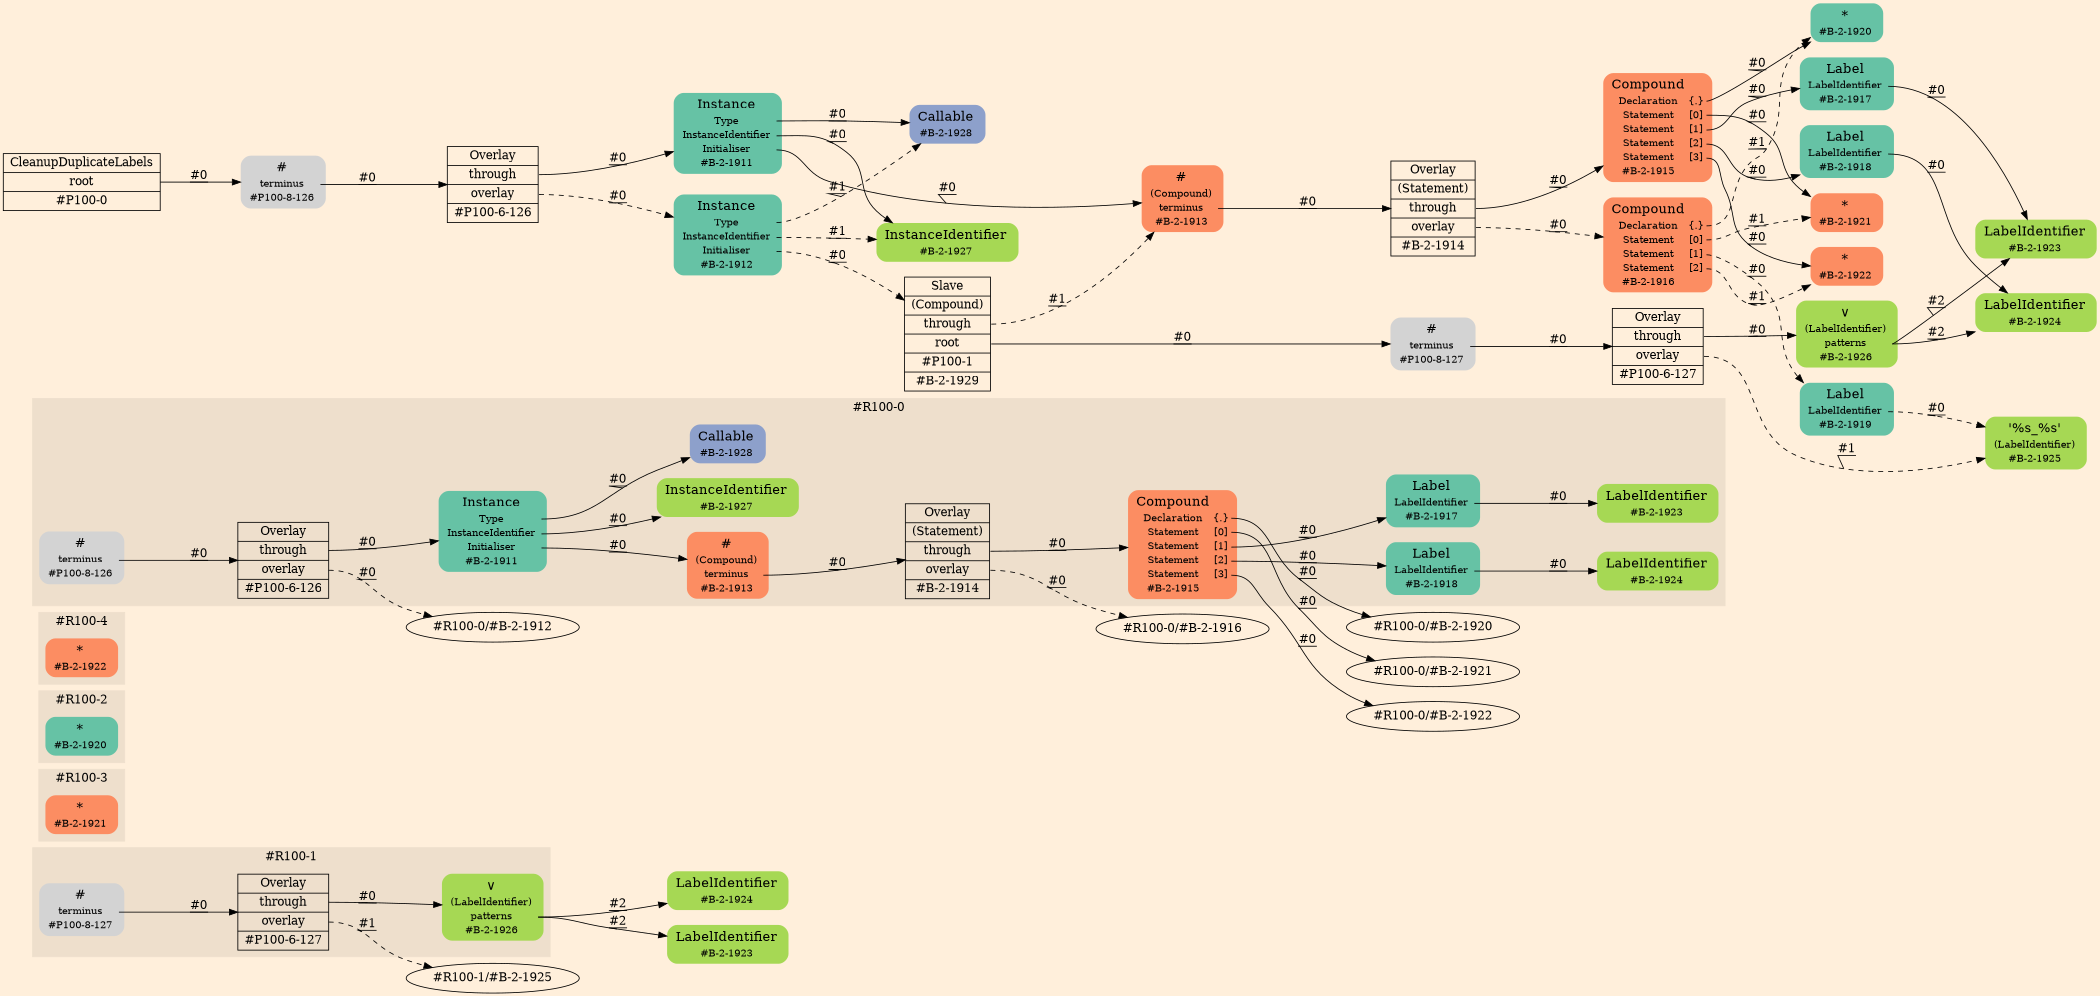 digraph Inferno {
graph [
rankdir = "LR"
ranksep = 1.0
size = "14,20"
bgcolor = antiquewhite1
color = black
fontcolor = black
];
node [
];
subgraph "cluster#R100-1" {
label = "#R100-1"
style = "filled"
color = antiquewhite2
"#R100-1/#B-2-1926" [
shape = "plaintext"
fillcolor = "/set28/5"
label = <<TABLE BORDER="0" CELLBORDER="0" CELLSPACING="0">
 <TR>
  <TD><FONT POINT-SIZE="16.0">∨</FONT></TD>
  <TD></TD>
 </TR>
 <TR>
  <TD>(LabelIdentifier)</TD>
  <TD PORT="port0"></TD>
 </TR>
 <TR>
  <TD>patterns</TD>
  <TD PORT="port1"></TD>
 </TR>
 <TR>
  <TD>#B-2-1926</TD>
  <TD PORT="port2"></TD>
 </TR>
</TABLE>>
style = "rounded,filled"
fontsize = "12"
];
"#R100-1/#P100-8-127" [
shape = "plaintext"
label = <<TABLE BORDER="0" CELLBORDER="0" CELLSPACING="0">
 <TR>
  <TD><FONT POINT-SIZE="16.0">#</FONT></TD>
  <TD></TD>
 </TR>
 <TR>
  <TD>terminus</TD>
  <TD PORT="port0"></TD>
 </TR>
 <TR>
  <TD>#P100-8-127</TD>
  <TD PORT="port1"></TD>
 </TR>
</TABLE>>
style = "rounded,filled"
fontsize = "12"
];
"#R100-1/#P100-6-127" [
shape = "record"
fillcolor = antiquewhite2
label = "<fixed> Overlay | <port0> through | <port1> overlay | <port2> #P100-6-127"
style = "filled"
fontsize = "14"
color = black
fontcolor = black
];
}
"#R100-1/#B-2-1924" [
shape = "plaintext"
fillcolor = "/set28/5"
label = <<TABLE BORDER="0" CELLBORDER="0" CELLSPACING="0">
 <TR>
  <TD><FONT POINT-SIZE="16.0">LabelIdentifier</FONT></TD>
  <TD></TD>
 </TR>
 <TR>
  <TD>#B-2-1924</TD>
  <TD PORT="port0"></TD>
 </TR>
</TABLE>>
style = "rounded,filled"
fontsize = "12"
];
"#R100-1/#B-2-1923" [
shape = "plaintext"
fillcolor = "/set28/5"
label = <<TABLE BORDER="0" CELLBORDER="0" CELLSPACING="0">
 <TR>
  <TD><FONT POINT-SIZE="16.0">LabelIdentifier</FONT></TD>
  <TD></TD>
 </TR>
 <TR>
  <TD>#B-2-1923</TD>
  <TD PORT="port0"></TD>
 </TR>
</TABLE>>
style = "rounded,filled"
fontsize = "12"
];
"#R100-1/#B-2-1926":port1 -> "#R100-1/#B-2-1923" [style="solid"
label = "#2"
decorate = true
color = black
fontcolor = black
];
"#R100-1/#B-2-1926":port1 -> "#R100-1/#B-2-1924" [style="solid"
label = "#2"
decorate = true
color = black
fontcolor = black
];
"#R100-1/#P100-8-127":port0 -> "#R100-1/#P100-6-127" [style="solid"
label = "#0"
decorate = true
color = black
fontcolor = black
];
"#R100-1/#P100-6-127":port0 -> "#R100-1/#B-2-1926" [style="solid"
label = "#0"
decorate = true
color = black
fontcolor = black
];
"#R100-1/#P100-6-127":port1 -> "#R100-1/#B-2-1925" [style="dashed"
label = "#1"
decorate = true
color = black
fontcolor = black
];
subgraph "cluster#R100-3" {
label = "#R100-3"
style = "filled"
color = antiquewhite2
"#R100-3/#B-2-1921" [
shape = "plaintext"
fillcolor = "/set28/2"
label = <<TABLE BORDER="0" CELLBORDER="0" CELLSPACING="0">
 <TR>
  <TD><FONT POINT-SIZE="16.0">*</FONT></TD>
  <TD></TD>
 </TR>
 <TR>
  <TD>#B-2-1921</TD>
  <TD PORT="port0"></TD>
 </TR>
</TABLE>>
style = "rounded,filled"
fontsize = "12"
];
}
subgraph "cluster#R100-2" {
label = "#R100-2"
style = "filled"
color = antiquewhite2
"#R100-2/#B-2-1920" [
shape = "plaintext"
fillcolor = "/set28/1"
label = <<TABLE BORDER="0" CELLBORDER="0" CELLSPACING="0">
 <TR>
  <TD><FONT POINT-SIZE="16.0">*</FONT></TD>
  <TD></TD>
 </TR>
 <TR>
  <TD>#B-2-1920</TD>
  <TD PORT="port0"></TD>
 </TR>
</TABLE>>
style = "rounded,filled"
fontsize = "12"
];
}
subgraph "cluster#R100-4" {
label = "#R100-4"
style = "filled"
color = antiquewhite2
"#R100-4/#B-2-1922" [
shape = "plaintext"
fillcolor = "/set28/2"
label = <<TABLE BORDER="0" CELLBORDER="0" CELLSPACING="0">
 <TR>
  <TD><FONT POINT-SIZE="16.0">*</FONT></TD>
  <TD></TD>
 </TR>
 <TR>
  <TD>#B-2-1922</TD>
  <TD PORT="port0"></TD>
 </TR>
</TABLE>>
style = "rounded,filled"
fontsize = "12"
];
}
subgraph "cluster#R100-0" {
label = "#R100-0"
style = "filled"
color = antiquewhite2
"#R100-0/#B-2-1924" [
shape = "plaintext"
fillcolor = "/set28/5"
label = <<TABLE BORDER="0" CELLBORDER="0" CELLSPACING="0">
 <TR>
  <TD><FONT POINT-SIZE="16.0">LabelIdentifier</FONT></TD>
  <TD></TD>
 </TR>
 <TR>
  <TD>#B-2-1924</TD>
  <TD PORT="port0"></TD>
 </TR>
</TABLE>>
style = "rounded,filled"
fontsize = "12"
];
"#R100-0/#B-2-1923" [
shape = "plaintext"
fillcolor = "/set28/5"
label = <<TABLE BORDER="0" CELLBORDER="0" CELLSPACING="0">
 <TR>
  <TD><FONT POINT-SIZE="16.0">LabelIdentifier</FONT></TD>
  <TD></TD>
 </TR>
 <TR>
  <TD>#B-2-1923</TD>
  <TD PORT="port0"></TD>
 </TR>
</TABLE>>
style = "rounded,filled"
fontsize = "12"
];
"#R100-0/#B-2-1915" [
shape = "plaintext"
fillcolor = "/set28/2"
label = <<TABLE BORDER="0" CELLBORDER="0" CELLSPACING="0">
 <TR>
  <TD><FONT POINT-SIZE="16.0">Compound</FONT></TD>
  <TD></TD>
 </TR>
 <TR>
  <TD>Declaration</TD>
  <TD PORT="port0">{.}</TD>
 </TR>
 <TR>
  <TD>Statement</TD>
  <TD PORT="port1">[0]</TD>
 </TR>
 <TR>
  <TD>Statement</TD>
  <TD PORT="port2">[1]</TD>
 </TR>
 <TR>
  <TD>Statement</TD>
  <TD PORT="port3">[2]</TD>
 </TR>
 <TR>
  <TD>Statement</TD>
  <TD PORT="port4">[3]</TD>
 </TR>
 <TR>
  <TD>#B-2-1915</TD>
  <TD PORT="port5"></TD>
 </TR>
</TABLE>>
style = "rounded,filled"
fontsize = "12"
];
"#R100-0/#B-2-1914" [
shape = "record"
fillcolor = antiquewhite2
label = "<fixed> Overlay | <port0> (Statement) | <port1> through | <port2> overlay | <port3> #B-2-1914"
style = "filled"
fontsize = "14"
color = black
fontcolor = black
];
"#R100-0/#B-2-1918" [
shape = "plaintext"
fillcolor = "/set28/1"
label = <<TABLE BORDER="0" CELLBORDER="0" CELLSPACING="0">
 <TR>
  <TD><FONT POINT-SIZE="16.0">Label</FONT></TD>
  <TD></TD>
 </TR>
 <TR>
  <TD>LabelIdentifier</TD>
  <TD PORT="port0"></TD>
 </TR>
 <TR>
  <TD>#B-2-1918</TD>
  <TD PORT="port1"></TD>
 </TR>
</TABLE>>
style = "rounded,filled"
fontsize = "12"
];
"#R100-0/#P100-6-126" [
shape = "record"
fillcolor = antiquewhite2
label = "<fixed> Overlay | <port0> through | <port1> overlay | <port2> #P100-6-126"
style = "filled"
fontsize = "14"
color = black
fontcolor = black
];
"#R100-0/#P100-8-126" [
shape = "plaintext"
label = <<TABLE BORDER="0" CELLBORDER="0" CELLSPACING="0">
 <TR>
  <TD><FONT POINT-SIZE="16.0">#</FONT></TD>
  <TD></TD>
 </TR>
 <TR>
  <TD>terminus</TD>
  <TD PORT="port0"></TD>
 </TR>
 <TR>
  <TD>#P100-8-126</TD>
  <TD PORT="port1"></TD>
 </TR>
</TABLE>>
style = "rounded,filled"
fontsize = "12"
];
"#R100-0/#B-2-1911" [
shape = "plaintext"
fillcolor = "/set28/1"
label = <<TABLE BORDER="0" CELLBORDER="0" CELLSPACING="0">
 <TR>
  <TD><FONT POINT-SIZE="16.0">Instance</FONT></TD>
  <TD></TD>
 </TR>
 <TR>
  <TD>Type</TD>
  <TD PORT="port0"></TD>
 </TR>
 <TR>
  <TD>InstanceIdentifier</TD>
  <TD PORT="port1"></TD>
 </TR>
 <TR>
  <TD>Initialiser</TD>
  <TD PORT="port2"></TD>
 </TR>
 <TR>
  <TD>#B-2-1911</TD>
  <TD PORT="port3"></TD>
 </TR>
</TABLE>>
style = "rounded,filled"
fontsize = "12"
];
"#R100-0/#B-2-1913" [
shape = "plaintext"
fillcolor = "/set28/2"
label = <<TABLE BORDER="0" CELLBORDER="0" CELLSPACING="0">
 <TR>
  <TD><FONT POINT-SIZE="16.0">#</FONT></TD>
  <TD></TD>
 </TR>
 <TR>
  <TD>(Compound)</TD>
  <TD PORT="port0"></TD>
 </TR>
 <TR>
  <TD>terminus</TD>
  <TD PORT="port1"></TD>
 </TR>
 <TR>
  <TD>#B-2-1913</TD>
  <TD PORT="port2"></TD>
 </TR>
</TABLE>>
style = "rounded,filled"
fontsize = "12"
];
"#R100-0/#B-2-1917" [
shape = "plaintext"
fillcolor = "/set28/1"
label = <<TABLE BORDER="0" CELLBORDER="0" CELLSPACING="0">
 <TR>
  <TD><FONT POINT-SIZE="16.0">Label</FONT></TD>
  <TD></TD>
 </TR>
 <TR>
  <TD>LabelIdentifier</TD>
  <TD PORT="port0"></TD>
 </TR>
 <TR>
  <TD>#B-2-1917</TD>
  <TD PORT="port1"></TD>
 </TR>
</TABLE>>
style = "rounded,filled"
fontsize = "12"
];
"#R100-0/#B-2-1928" [
shape = "plaintext"
fillcolor = "/set28/3"
label = <<TABLE BORDER="0" CELLBORDER="0" CELLSPACING="0">
 <TR>
  <TD><FONT POINT-SIZE="16.0">Callable</FONT></TD>
  <TD></TD>
 </TR>
 <TR>
  <TD>#B-2-1928</TD>
  <TD PORT="port0"></TD>
 </TR>
</TABLE>>
style = "rounded,filled"
fontsize = "12"
];
"#R100-0/#B-2-1927" [
shape = "plaintext"
fillcolor = "/set28/5"
label = <<TABLE BORDER="0" CELLBORDER="0" CELLSPACING="0">
 <TR>
  <TD><FONT POINT-SIZE="16.0">InstanceIdentifier</FONT></TD>
  <TD></TD>
 </TR>
 <TR>
  <TD>#B-2-1927</TD>
  <TD PORT="port0"></TD>
 </TR>
</TABLE>>
style = "rounded,filled"
fontsize = "12"
];
}
"#R100-0/#B-2-1915":port0 -> "#R100-0/#B-2-1920" [style="solid"
label = "#0"
decorate = true
color = black
fontcolor = black
];
"#R100-0/#B-2-1915":port1 -> "#R100-0/#B-2-1921" [style="solid"
label = "#0"
decorate = true
color = black
fontcolor = black
];
"#R100-0/#B-2-1915":port2 -> "#R100-0/#B-2-1917" [style="solid"
label = "#0"
decorate = true
color = black
fontcolor = black
];
"#R100-0/#B-2-1915":port3 -> "#R100-0/#B-2-1918" [style="solid"
label = "#0"
decorate = true
color = black
fontcolor = black
];
"#R100-0/#B-2-1915":port4 -> "#R100-0/#B-2-1922" [style="solid"
label = "#0"
decorate = true
color = black
fontcolor = black
];
"#R100-0/#B-2-1914":port1 -> "#R100-0/#B-2-1915" [style="solid"
label = "#0"
decorate = true
color = black
fontcolor = black
];
"#R100-0/#B-2-1914":port2 -> "#R100-0/#B-2-1916" [style="dashed"
label = "#0"
decorate = true
color = black
fontcolor = black
];
"#R100-0/#B-2-1918":port0 -> "#R100-0/#B-2-1924" [style="solid"
label = "#0"
decorate = true
color = black
fontcolor = black
];
"#R100-0/#P100-6-126":port0 -> "#R100-0/#B-2-1911" [style="solid"
label = "#0"
decorate = true
color = black
fontcolor = black
];
"#R100-0/#P100-6-126":port1 -> "#R100-0/#B-2-1912" [style="dashed"
label = "#0"
decorate = true
color = black
fontcolor = black
];
"#R100-0/#P100-8-126":port0 -> "#R100-0/#P100-6-126" [style="solid"
label = "#0"
decorate = true
color = black
fontcolor = black
];
"#R100-0/#B-2-1911":port0 -> "#R100-0/#B-2-1928" [style="solid"
label = "#0"
decorate = true
color = black
fontcolor = black
];
"#R100-0/#B-2-1911":port1 -> "#R100-0/#B-2-1927" [style="solid"
label = "#0"
decorate = true
color = black
fontcolor = black
];
"#R100-0/#B-2-1911":port2 -> "#R100-0/#B-2-1913" [style="solid"
label = "#0"
decorate = true
color = black
fontcolor = black
];
"#R100-0/#B-2-1913":port1 -> "#R100-0/#B-2-1914" [style="solid"
label = "#0"
decorate = true
color = black
fontcolor = black
];
"#R100-0/#B-2-1917":port0 -> "#R100-0/#B-2-1923" [style="solid"
label = "#0"
decorate = true
color = black
fontcolor = black
];
"CR#P100-0" [
shape = "record"
fillcolor = antiquewhite1
label = "<fixed> CleanupDuplicateLabels | <port0> root | <port1> #P100-0"
style = "filled"
fontsize = "14"
color = black
fontcolor = black
];
"#P100-8-126" [
shape = "plaintext"
label = <<TABLE BORDER="0" CELLBORDER="0" CELLSPACING="0">
 <TR>
  <TD><FONT POINT-SIZE="16.0">#</FONT></TD>
  <TD></TD>
 </TR>
 <TR>
  <TD>terminus</TD>
  <TD PORT="port0"></TD>
 </TR>
 <TR>
  <TD>#P100-8-126</TD>
  <TD PORT="port1"></TD>
 </TR>
</TABLE>>
style = "rounded,filled"
fontsize = "12"
];
"#P100-6-126" [
shape = "record"
fillcolor = antiquewhite1
label = "<fixed> Overlay | <port0> through | <port1> overlay | <port2> #P100-6-126"
style = "filled"
fontsize = "14"
color = black
fontcolor = black
];
"#B-2-1911" [
shape = "plaintext"
fillcolor = "/set28/1"
label = <<TABLE BORDER="0" CELLBORDER="0" CELLSPACING="0">
 <TR>
  <TD><FONT POINT-SIZE="16.0">Instance</FONT></TD>
  <TD></TD>
 </TR>
 <TR>
  <TD>Type</TD>
  <TD PORT="port0"></TD>
 </TR>
 <TR>
  <TD>InstanceIdentifier</TD>
  <TD PORT="port1"></TD>
 </TR>
 <TR>
  <TD>Initialiser</TD>
  <TD PORT="port2"></TD>
 </TR>
 <TR>
  <TD>#B-2-1911</TD>
  <TD PORT="port3"></TD>
 </TR>
</TABLE>>
style = "rounded,filled"
fontsize = "12"
];
"#B-2-1928" [
shape = "plaintext"
fillcolor = "/set28/3"
label = <<TABLE BORDER="0" CELLBORDER="0" CELLSPACING="0">
 <TR>
  <TD><FONT POINT-SIZE="16.0">Callable</FONT></TD>
  <TD></TD>
 </TR>
 <TR>
  <TD>#B-2-1928</TD>
  <TD PORT="port0"></TD>
 </TR>
</TABLE>>
style = "rounded,filled"
fontsize = "12"
];
"#B-2-1927" [
shape = "plaintext"
fillcolor = "/set28/5"
label = <<TABLE BORDER="0" CELLBORDER="0" CELLSPACING="0">
 <TR>
  <TD><FONT POINT-SIZE="16.0">InstanceIdentifier</FONT></TD>
  <TD></TD>
 </TR>
 <TR>
  <TD>#B-2-1927</TD>
  <TD PORT="port0"></TD>
 </TR>
</TABLE>>
style = "rounded,filled"
fontsize = "12"
];
"#B-2-1913" [
shape = "plaintext"
fillcolor = "/set28/2"
label = <<TABLE BORDER="0" CELLBORDER="0" CELLSPACING="0">
 <TR>
  <TD><FONT POINT-SIZE="16.0">#</FONT></TD>
  <TD></TD>
 </TR>
 <TR>
  <TD>(Compound)</TD>
  <TD PORT="port0"></TD>
 </TR>
 <TR>
  <TD>terminus</TD>
  <TD PORT="port1"></TD>
 </TR>
 <TR>
  <TD>#B-2-1913</TD>
  <TD PORT="port2"></TD>
 </TR>
</TABLE>>
style = "rounded,filled"
fontsize = "12"
];
"#B-2-1914" [
shape = "record"
fillcolor = antiquewhite1
label = "<fixed> Overlay | <port0> (Statement) | <port1> through | <port2> overlay | <port3> #B-2-1914"
style = "filled"
fontsize = "14"
color = black
fontcolor = black
];
"#B-2-1915" [
shape = "plaintext"
fillcolor = "/set28/2"
label = <<TABLE BORDER="0" CELLBORDER="0" CELLSPACING="0">
 <TR>
  <TD><FONT POINT-SIZE="16.0">Compound</FONT></TD>
  <TD></TD>
 </TR>
 <TR>
  <TD>Declaration</TD>
  <TD PORT="port0">{.}</TD>
 </TR>
 <TR>
  <TD>Statement</TD>
  <TD PORT="port1">[0]</TD>
 </TR>
 <TR>
  <TD>Statement</TD>
  <TD PORT="port2">[1]</TD>
 </TR>
 <TR>
  <TD>Statement</TD>
  <TD PORT="port3">[2]</TD>
 </TR>
 <TR>
  <TD>Statement</TD>
  <TD PORT="port4">[3]</TD>
 </TR>
 <TR>
  <TD>#B-2-1915</TD>
  <TD PORT="port5"></TD>
 </TR>
</TABLE>>
style = "rounded,filled"
fontsize = "12"
];
"#B-2-1920" [
shape = "plaintext"
fillcolor = "/set28/1"
label = <<TABLE BORDER="0" CELLBORDER="0" CELLSPACING="0">
 <TR>
  <TD><FONT POINT-SIZE="16.0">*</FONT></TD>
  <TD></TD>
 </TR>
 <TR>
  <TD>#B-2-1920</TD>
  <TD PORT="port0"></TD>
 </TR>
</TABLE>>
style = "rounded,filled"
fontsize = "12"
];
"#B-2-1921" [
shape = "plaintext"
fillcolor = "/set28/2"
label = <<TABLE BORDER="0" CELLBORDER="0" CELLSPACING="0">
 <TR>
  <TD><FONT POINT-SIZE="16.0">*</FONT></TD>
  <TD></TD>
 </TR>
 <TR>
  <TD>#B-2-1921</TD>
  <TD PORT="port0"></TD>
 </TR>
</TABLE>>
style = "rounded,filled"
fontsize = "12"
];
"#B-2-1917" [
shape = "plaintext"
fillcolor = "/set28/1"
label = <<TABLE BORDER="0" CELLBORDER="0" CELLSPACING="0">
 <TR>
  <TD><FONT POINT-SIZE="16.0">Label</FONT></TD>
  <TD></TD>
 </TR>
 <TR>
  <TD>LabelIdentifier</TD>
  <TD PORT="port0"></TD>
 </TR>
 <TR>
  <TD>#B-2-1917</TD>
  <TD PORT="port1"></TD>
 </TR>
</TABLE>>
style = "rounded,filled"
fontsize = "12"
];
"#B-2-1923" [
shape = "plaintext"
fillcolor = "/set28/5"
label = <<TABLE BORDER="0" CELLBORDER="0" CELLSPACING="0">
 <TR>
  <TD><FONT POINT-SIZE="16.0">LabelIdentifier</FONT></TD>
  <TD></TD>
 </TR>
 <TR>
  <TD>#B-2-1923</TD>
  <TD PORT="port0"></TD>
 </TR>
</TABLE>>
style = "rounded,filled"
fontsize = "12"
];
"#B-2-1918" [
shape = "plaintext"
fillcolor = "/set28/1"
label = <<TABLE BORDER="0" CELLBORDER="0" CELLSPACING="0">
 <TR>
  <TD><FONT POINT-SIZE="16.0">Label</FONT></TD>
  <TD></TD>
 </TR>
 <TR>
  <TD>LabelIdentifier</TD>
  <TD PORT="port0"></TD>
 </TR>
 <TR>
  <TD>#B-2-1918</TD>
  <TD PORT="port1"></TD>
 </TR>
</TABLE>>
style = "rounded,filled"
fontsize = "12"
];
"#B-2-1924" [
shape = "plaintext"
fillcolor = "/set28/5"
label = <<TABLE BORDER="0" CELLBORDER="0" CELLSPACING="0">
 <TR>
  <TD><FONT POINT-SIZE="16.0">LabelIdentifier</FONT></TD>
  <TD></TD>
 </TR>
 <TR>
  <TD>#B-2-1924</TD>
  <TD PORT="port0"></TD>
 </TR>
</TABLE>>
style = "rounded,filled"
fontsize = "12"
];
"#B-2-1922" [
shape = "plaintext"
fillcolor = "/set28/2"
label = <<TABLE BORDER="0" CELLBORDER="0" CELLSPACING="0">
 <TR>
  <TD><FONT POINT-SIZE="16.0">*</FONT></TD>
  <TD></TD>
 </TR>
 <TR>
  <TD>#B-2-1922</TD>
  <TD PORT="port0"></TD>
 </TR>
</TABLE>>
style = "rounded,filled"
fontsize = "12"
];
"#B-2-1916" [
shape = "plaintext"
fillcolor = "/set28/2"
label = <<TABLE BORDER="0" CELLBORDER="0" CELLSPACING="0">
 <TR>
  <TD><FONT POINT-SIZE="16.0">Compound</FONT></TD>
  <TD></TD>
 </TR>
 <TR>
  <TD>Declaration</TD>
  <TD PORT="port0">{.}</TD>
 </TR>
 <TR>
  <TD>Statement</TD>
  <TD PORT="port1">[0]</TD>
 </TR>
 <TR>
  <TD>Statement</TD>
  <TD PORT="port2">[1]</TD>
 </TR>
 <TR>
  <TD>Statement</TD>
  <TD PORT="port3">[2]</TD>
 </TR>
 <TR>
  <TD>#B-2-1916</TD>
  <TD PORT="port4"></TD>
 </TR>
</TABLE>>
style = "rounded,filled"
fontsize = "12"
];
"#B-2-1919" [
shape = "plaintext"
fillcolor = "/set28/1"
label = <<TABLE BORDER="0" CELLBORDER="0" CELLSPACING="0">
 <TR>
  <TD><FONT POINT-SIZE="16.0">Label</FONT></TD>
  <TD></TD>
 </TR>
 <TR>
  <TD>LabelIdentifier</TD>
  <TD PORT="port0"></TD>
 </TR>
 <TR>
  <TD>#B-2-1919</TD>
  <TD PORT="port1"></TD>
 </TR>
</TABLE>>
style = "rounded,filled"
fontsize = "12"
];
"#B-2-1925" [
shape = "plaintext"
fillcolor = "/set28/5"
label = <<TABLE BORDER="0" CELLBORDER="0" CELLSPACING="0">
 <TR>
  <TD><FONT POINT-SIZE="16.0">'%s_%s'</FONT></TD>
  <TD></TD>
 </TR>
 <TR>
  <TD>(LabelIdentifier)</TD>
  <TD PORT="port0"></TD>
 </TR>
 <TR>
  <TD>#B-2-1925</TD>
  <TD PORT="port1"></TD>
 </TR>
</TABLE>>
style = "rounded,filled"
fontsize = "12"
];
"#B-2-1912" [
shape = "plaintext"
fillcolor = "/set28/1"
label = <<TABLE BORDER="0" CELLBORDER="0" CELLSPACING="0">
 <TR>
  <TD><FONT POINT-SIZE="16.0">Instance</FONT></TD>
  <TD></TD>
 </TR>
 <TR>
  <TD>Type</TD>
  <TD PORT="port0"></TD>
 </TR>
 <TR>
  <TD>InstanceIdentifier</TD>
  <TD PORT="port1"></TD>
 </TR>
 <TR>
  <TD>Initialiser</TD>
  <TD PORT="port2"></TD>
 </TR>
 <TR>
  <TD>#B-2-1912</TD>
  <TD PORT="port3"></TD>
 </TR>
</TABLE>>
style = "rounded,filled"
fontsize = "12"
];
"#B-2-1929" [
shape = "record"
fillcolor = antiquewhite1
label = "<fixed> Slave | <port0> (Compound) | <port1> through | <port2> root | <port3> #P100-1 | <port4> #B-2-1929"
style = "filled"
fontsize = "14"
color = black
fontcolor = black
];
"#P100-8-127" [
shape = "plaintext"
label = <<TABLE BORDER="0" CELLBORDER="0" CELLSPACING="0">
 <TR>
  <TD><FONT POINT-SIZE="16.0">#</FONT></TD>
  <TD></TD>
 </TR>
 <TR>
  <TD>terminus</TD>
  <TD PORT="port0"></TD>
 </TR>
 <TR>
  <TD>#P100-8-127</TD>
  <TD PORT="port1"></TD>
 </TR>
</TABLE>>
style = "rounded,filled"
fontsize = "12"
];
"#P100-6-127" [
shape = "record"
fillcolor = antiquewhite1
label = "<fixed> Overlay | <port0> through | <port1> overlay | <port2> #P100-6-127"
style = "filled"
fontsize = "14"
color = black
fontcolor = black
];
"#B-2-1926" [
shape = "plaintext"
fillcolor = "/set28/5"
label = <<TABLE BORDER="0" CELLBORDER="0" CELLSPACING="0">
 <TR>
  <TD><FONT POINT-SIZE="16.0">∨</FONT></TD>
  <TD></TD>
 </TR>
 <TR>
  <TD>(LabelIdentifier)</TD>
  <TD PORT="port0"></TD>
 </TR>
 <TR>
  <TD>patterns</TD>
  <TD PORT="port1"></TD>
 </TR>
 <TR>
  <TD>#B-2-1926</TD>
  <TD PORT="port2"></TD>
 </TR>
</TABLE>>
style = "rounded,filled"
fontsize = "12"
];
"CR#P100-0":port0 -> "#P100-8-126" [style="solid"
label = "#0"
decorate = true
color = black
fontcolor = black
];
"#P100-8-126":port0 -> "#P100-6-126" [style="solid"
label = "#0"
decorate = true
color = black
fontcolor = black
];
"#P100-6-126":port0 -> "#B-2-1911" [style="solid"
label = "#0"
decorate = true
color = black
fontcolor = black
];
"#P100-6-126":port1 -> "#B-2-1912" [style="dashed"
label = "#0"
decorate = true
color = black
fontcolor = black
];
"#B-2-1911":port0 -> "#B-2-1928" [style="solid"
label = "#0"
decorate = true
color = black
fontcolor = black
];
"#B-2-1911":port1 -> "#B-2-1927" [style="solid"
label = "#0"
decorate = true
color = black
fontcolor = black
];
"#B-2-1911":port2 -> "#B-2-1913" [style="solid"
label = "#0"
decorate = true
color = black
fontcolor = black
];
"#B-2-1913":port1 -> "#B-2-1914" [style="solid"
label = "#0"
decorate = true
color = black
fontcolor = black
];
"#B-2-1914":port1 -> "#B-2-1915" [style="solid"
label = "#0"
decorate = true
color = black
fontcolor = black
];
"#B-2-1914":port2 -> "#B-2-1916" [style="dashed"
label = "#0"
decorate = true
color = black
fontcolor = black
];
"#B-2-1915":port0 -> "#B-2-1920" [style="solid"
label = "#0"
decorate = true
color = black
fontcolor = black
];
"#B-2-1915":port1 -> "#B-2-1921" [style="solid"
label = "#0"
decorate = true
color = black
fontcolor = black
];
"#B-2-1915":port2 -> "#B-2-1917" [style="solid"
label = "#0"
decorate = true
color = black
fontcolor = black
];
"#B-2-1915":port3 -> "#B-2-1918" [style="solid"
label = "#0"
decorate = true
color = black
fontcolor = black
];
"#B-2-1915":port4 -> "#B-2-1922" [style="solid"
label = "#0"
decorate = true
color = black
fontcolor = black
];
"#B-2-1917":port0 -> "#B-2-1923" [style="solid"
label = "#0"
decorate = true
color = black
fontcolor = black
];
"#B-2-1918":port0 -> "#B-2-1924" [style="solid"
label = "#0"
decorate = true
color = black
fontcolor = black
];
"#B-2-1916":port0 -> "#B-2-1920" [style="dashed"
label = "#1"
decorate = true
color = black
fontcolor = black
];
"#B-2-1916":port1 -> "#B-2-1921" [style="dashed"
label = "#1"
decorate = true
color = black
fontcolor = black
];
"#B-2-1916":port2 -> "#B-2-1919" [style="dashed"
label = "#0"
decorate = true
color = black
fontcolor = black
];
"#B-2-1916":port3 -> "#B-2-1922" [style="dashed"
label = "#1"
decorate = true
color = black
fontcolor = black
];
"#B-2-1919":port0 -> "#B-2-1925" [style="dashed"
label = "#0"
decorate = true
color = black
fontcolor = black
];
"#B-2-1912":port0 -> "#B-2-1928" [style="dashed"
label = "#1"
decorate = true
color = black
fontcolor = black
];
"#B-2-1912":port1 -> "#B-2-1927" [style="dashed"
label = "#1"
decorate = true
color = black
fontcolor = black
];
"#B-2-1912":port2 -> "#B-2-1929" [style="dashed"
label = "#0"
decorate = true
color = black
fontcolor = black
];
"#B-2-1929":port1 -> "#B-2-1913" [style="dashed"
label = "#1"
decorate = true
color = black
fontcolor = black
];
"#B-2-1929":port2 -> "#P100-8-127" [style="solid"
label = "#0"
decorate = true
color = black
fontcolor = black
];
"#P100-8-127":port0 -> "#P100-6-127" [style="solid"
label = "#0"
decorate = true
color = black
fontcolor = black
];
"#P100-6-127":port0 -> "#B-2-1926" [style="solid"
label = "#0"
decorate = true
color = black
fontcolor = black
];
"#P100-6-127":port1 -> "#B-2-1925" [style="dashed"
label = "#1"
decorate = true
color = black
fontcolor = black
];
"#B-2-1926":port1 -> "#B-2-1923" [style="solid"
label = "#2"
decorate = true
color = black
fontcolor = black
];
"#B-2-1926":port1 -> "#B-2-1924" [style="solid"
label = "#2"
decorate = true
color = black
fontcolor = black
];
}

